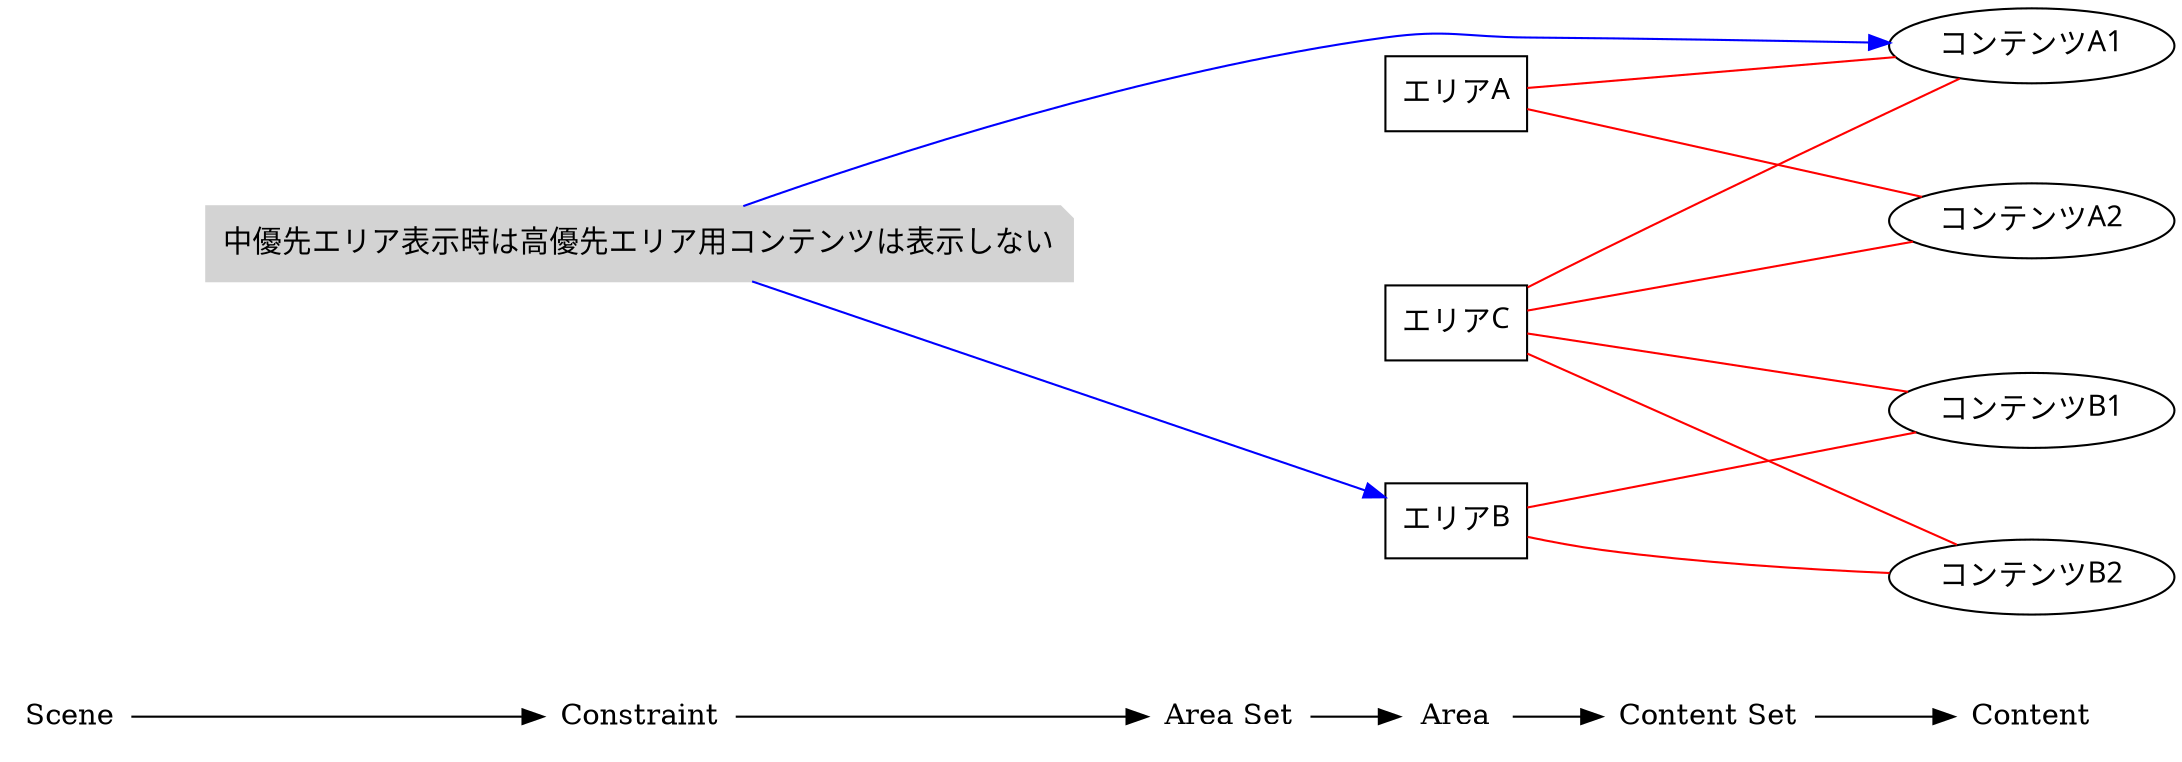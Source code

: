 digraph rule_objects_graph {
	rankdir = LR;
	charset="utf-8";
	clusterrank = global;
	
	node [shape = plaintext];
	Scene -> Constraint -> "Area Set" -> Area -> "Content Set" -> Content; 
	{ rank = same;
		node [shape = box];
		{
			Area;
			e1 [label="エリアA", fontname="Meiryo UI"];
			e2 [label="エリアB", fontname="Meiryo UI"];
			e3 [label="エリアC", fontname="Meiryo UI"];

		}
	}
	
	{ rank = same;
		node [shape = ellipse];
		{
			Content;
			e4 [label="コンテンツA1", fontname="Meiryo UI"];
			e5 [label="コンテンツB1", fontname="Meiryo UI"];
			e6 [label="コンテンツA2", fontname="Meiryo UI"];
			e7 [label="コンテンツB2", fontname="Meiryo UI"];


		}
	}
	
	{
		subgraph subareaset {
			"Area Set";
			node [shape = box, style = filled, color = lightpink];


		}
	}


	
	{
		subgraph subcontentset {
			"Content Set";
			node [shape = ellipse, style = filled, color = palegreen];


		}
	}



	e1 -> e4 [dir=none, color=red];
	e3 -> e4 [dir=none, color=red];
	e2 -> e5 [dir=none, color=red];
	e3 -> e5 [dir=none, color=red];
	e1 -> e6 [dir=none, color=red];
	e3 -> e6 [dir=none, color=red];
	e2 -> e7 [dir=none, color=red];
	e3 -> e7 [dir=none, color=red];
	

	

	

	

	subgraph scene { rank = same;
		node [shape = circle, style = filled, color = lightblue];
		{
			"Scene";

		}
	}

	{ rank = same;
		node [shape = note, style = filled, color = lightgrey];
		{
			"Constraint";
			e8 [label="中優先エリア表示時は高優先エリア用コンテンツは表示しない", fontname="Meiryo UI"];
		}
	}
	
	{ rank = same;
		node [shape = note, style = filled, color = lavenderblush2];
		{
			"Constraint";
		}
	}

	{ rank = same;
		node [shape = note, style = filled, color = lightpink2];
		{
			"Constraint";
		}
	}

	e8 -> e2 [color=blue];
	e8 -> e4 [color=blue];
	

	

	
}

